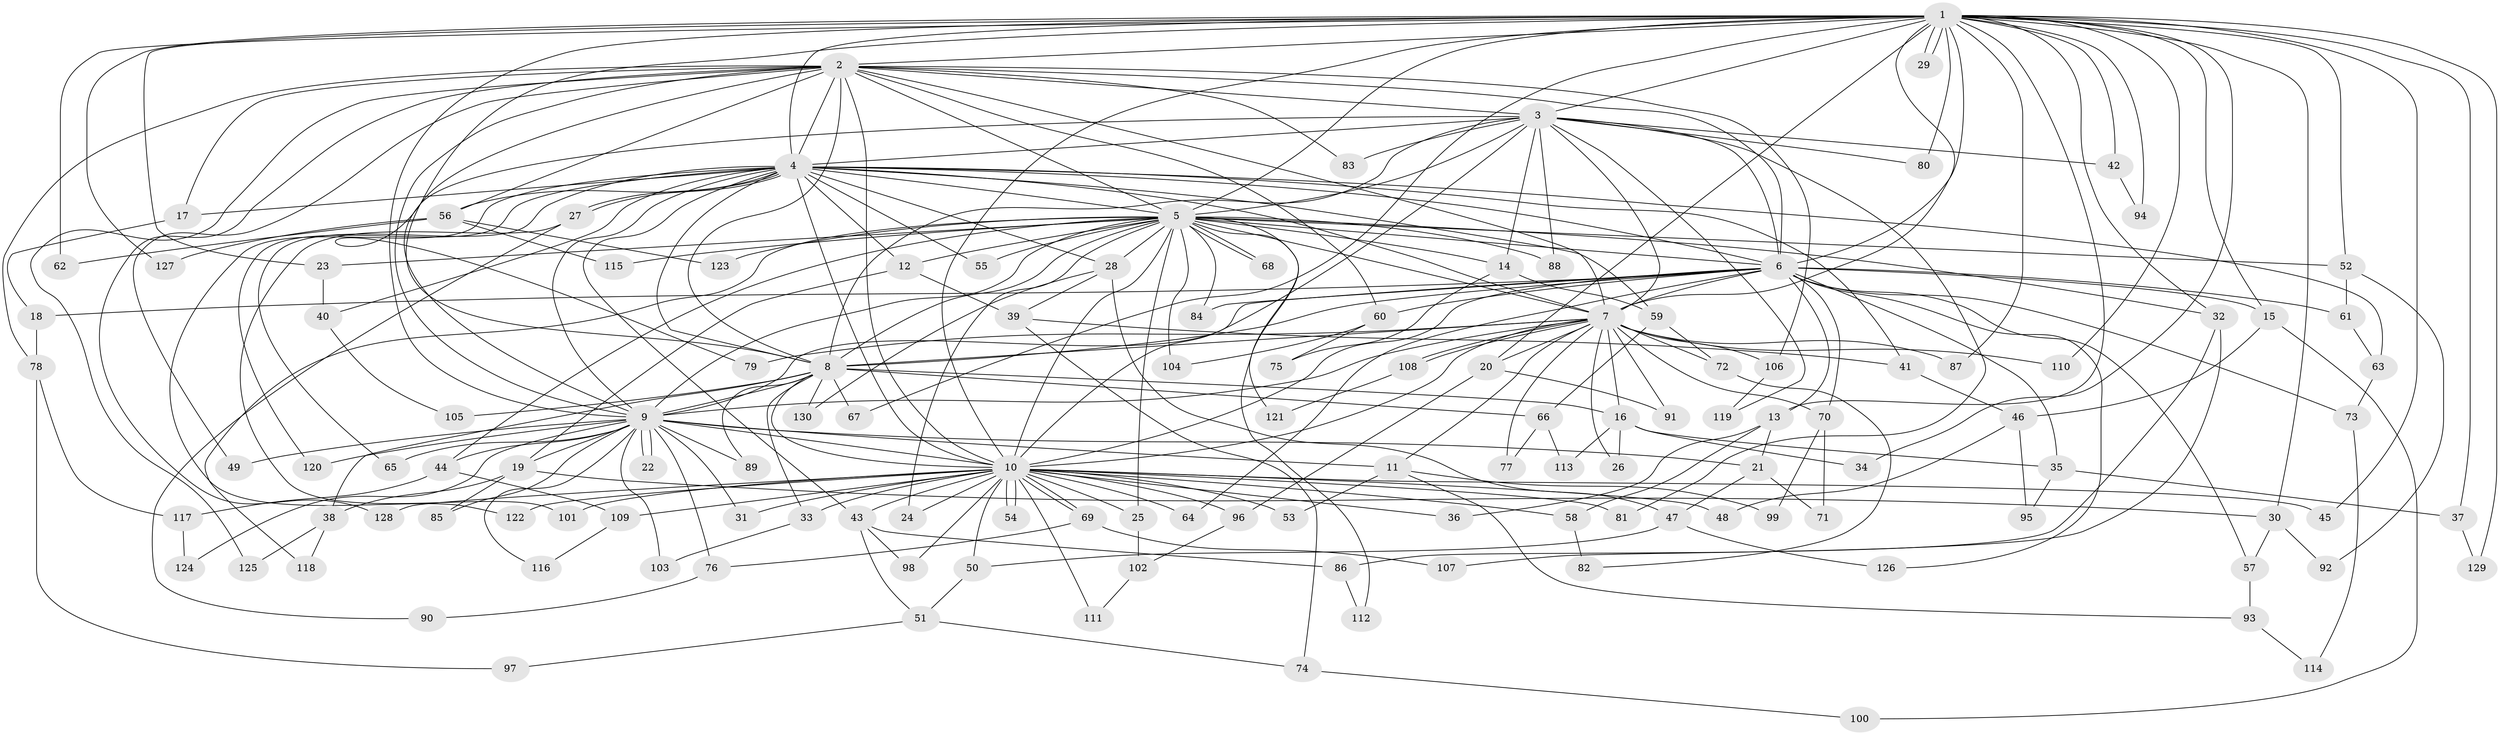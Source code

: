 // Generated by graph-tools (version 1.1) at 2025/13/03/09/25 04:13:47]
// undirected, 130 vertices, 285 edges
graph export_dot {
graph [start="1"]
  node [color=gray90,style=filled];
  1;
  2;
  3;
  4;
  5;
  6;
  7;
  8;
  9;
  10;
  11;
  12;
  13;
  14;
  15;
  16;
  17;
  18;
  19;
  20;
  21;
  22;
  23;
  24;
  25;
  26;
  27;
  28;
  29;
  30;
  31;
  32;
  33;
  34;
  35;
  36;
  37;
  38;
  39;
  40;
  41;
  42;
  43;
  44;
  45;
  46;
  47;
  48;
  49;
  50;
  51;
  52;
  53;
  54;
  55;
  56;
  57;
  58;
  59;
  60;
  61;
  62;
  63;
  64;
  65;
  66;
  67;
  68;
  69;
  70;
  71;
  72;
  73;
  74;
  75;
  76;
  77;
  78;
  79;
  80;
  81;
  82;
  83;
  84;
  85;
  86;
  87;
  88;
  89;
  90;
  91;
  92;
  93;
  94;
  95;
  96;
  97;
  98;
  99;
  100;
  101;
  102;
  103;
  104;
  105;
  106;
  107;
  108;
  109;
  110;
  111;
  112;
  113;
  114;
  115;
  116;
  117;
  118;
  119;
  120;
  121;
  122;
  123;
  124;
  125;
  126;
  127;
  128;
  129;
  130;
  1 -- 2;
  1 -- 3;
  1 -- 4;
  1 -- 5;
  1 -- 6;
  1 -- 7;
  1 -- 8;
  1 -- 9;
  1 -- 10;
  1 -- 13;
  1 -- 15;
  1 -- 20;
  1 -- 23;
  1 -- 29;
  1 -- 29;
  1 -- 30;
  1 -- 32;
  1 -- 34;
  1 -- 37;
  1 -- 42;
  1 -- 45;
  1 -- 52;
  1 -- 62;
  1 -- 67;
  1 -- 80;
  1 -- 87;
  1 -- 94;
  1 -- 110;
  1 -- 127;
  1 -- 129;
  2 -- 3;
  2 -- 4;
  2 -- 5;
  2 -- 6;
  2 -- 7;
  2 -- 8;
  2 -- 9;
  2 -- 10;
  2 -- 17;
  2 -- 49;
  2 -- 56;
  2 -- 60;
  2 -- 78;
  2 -- 79;
  2 -- 83;
  2 -- 106;
  2 -- 125;
  2 -- 128;
  3 -- 4;
  3 -- 5;
  3 -- 6;
  3 -- 7;
  3 -- 8;
  3 -- 9;
  3 -- 10;
  3 -- 14;
  3 -- 42;
  3 -- 80;
  3 -- 81;
  3 -- 83;
  3 -- 88;
  3 -- 119;
  4 -- 5;
  4 -- 6;
  4 -- 7;
  4 -- 8;
  4 -- 9;
  4 -- 10;
  4 -- 12;
  4 -- 17;
  4 -- 27;
  4 -- 27;
  4 -- 28;
  4 -- 40;
  4 -- 41;
  4 -- 43;
  4 -- 55;
  4 -- 56;
  4 -- 59;
  4 -- 63;
  4 -- 65;
  4 -- 120;
  4 -- 122;
  5 -- 6;
  5 -- 7;
  5 -- 8;
  5 -- 9;
  5 -- 10;
  5 -- 12;
  5 -- 14;
  5 -- 23;
  5 -- 24;
  5 -- 25;
  5 -- 28;
  5 -- 32;
  5 -- 44;
  5 -- 52;
  5 -- 55;
  5 -- 68;
  5 -- 68;
  5 -- 84;
  5 -- 88;
  5 -- 104;
  5 -- 112;
  5 -- 115;
  5 -- 118;
  5 -- 121;
  5 -- 123;
  6 -- 7;
  6 -- 8;
  6 -- 9;
  6 -- 10;
  6 -- 13;
  6 -- 15;
  6 -- 18;
  6 -- 35;
  6 -- 57;
  6 -- 60;
  6 -- 61;
  6 -- 64;
  6 -- 70;
  6 -- 73;
  6 -- 84;
  6 -- 126;
  7 -- 8;
  7 -- 9;
  7 -- 10;
  7 -- 11;
  7 -- 16;
  7 -- 20;
  7 -- 26;
  7 -- 70;
  7 -- 72;
  7 -- 77;
  7 -- 79;
  7 -- 87;
  7 -- 91;
  7 -- 106;
  7 -- 108;
  7 -- 108;
  7 -- 110;
  8 -- 9;
  8 -- 10;
  8 -- 16;
  8 -- 33;
  8 -- 38;
  8 -- 66;
  8 -- 67;
  8 -- 89;
  8 -- 105;
  8 -- 130;
  9 -- 10;
  9 -- 11;
  9 -- 19;
  9 -- 21;
  9 -- 22;
  9 -- 22;
  9 -- 31;
  9 -- 44;
  9 -- 49;
  9 -- 65;
  9 -- 76;
  9 -- 85;
  9 -- 89;
  9 -- 103;
  9 -- 116;
  9 -- 120;
  9 -- 124;
  10 -- 24;
  10 -- 25;
  10 -- 31;
  10 -- 33;
  10 -- 36;
  10 -- 43;
  10 -- 45;
  10 -- 48;
  10 -- 50;
  10 -- 53;
  10 -- 54;
  10 -- 54;
  10 -- 58;
  10 -- 64;
  10 -- 69;
  10 -- 69;
  10 -- 81;
  10 -- 96;
  10 -- 98;
  10 -- 101;
  10 -- 109;
  10 -- 111;
  10 -- 122;
  10 -- 128;
  11 -- 53;
  11 -- 93;
  11 -- 99;
  12 -- 19;
  12 -- 39;
  13 -- 21;
  13 -- 36;
  13 -- 58;
  14 -- 59;
  14 -- 75;
  15 -- 46;
  15 -- 100;
  16 -- 26;
  16 -- 34;
  16 -- 35;
  16 -- 113;
  17 -- 18;
  18 -- 78;
  19 -- 30;
  19 -- 38;
  19 -- 85;
  20 -- 91;
  20 -- 96;
  21 -- 47;
  21 -- 71;
  23 -- 40;
  25 -- 102;
  27 -- 90;
  27 -- 101;
  28 -- 39;
  28 -- 47;
  28 -- 130;
  30 -- 57;
  30 -- 92;
  32 -- 86;
  32 -- 107;
  33 -- 103;
  35 -- 37;
  35 -- 95;
  37 -- 129;
  38 -- 118;
  38 -- 125;
  39 -- 41;
  39 -- 74;
  40 -- 105;
  41 -- 46;
  42 -- 94;
  43 -- 51;
  43 -- 86;
  43 -- 98;
  44 -- 109;
  44 -- 117;
  46 -- 48;
  46 -- 95;
  47 -- 50;
  47 -- 126;
  50 -- 51;
  51 -- 74;
  51 -- 97;
  52 -- 61;
  52 -- 92;
  56 -- 62;
  56 -- 115;
  56 -- 123;
  56 -- 127;
  57 -- 93;
  58 -- 82;
  59 -- 66;
  59 -- 72;
  60 -- 75;
  60 -- 104;
  61 -- 63;
  63 -- 73;
  66 -- 77;
  66 -- 113;
  69 -- 76;
  69 -- 107;
  70 -- 71;
  70 -- 99;
  72 -- 82;
  73 -- 114;
  74 -- 100;
  76 -- 90;
  78 -- 97;
  78 -- 117;
  86 -- 112;
  93 -- 114;
  96 -- 102;
  102 -- 111;
  106 -- 119;
  108 -- 121;
  109 -- 116;
  117 -- 124;
}
